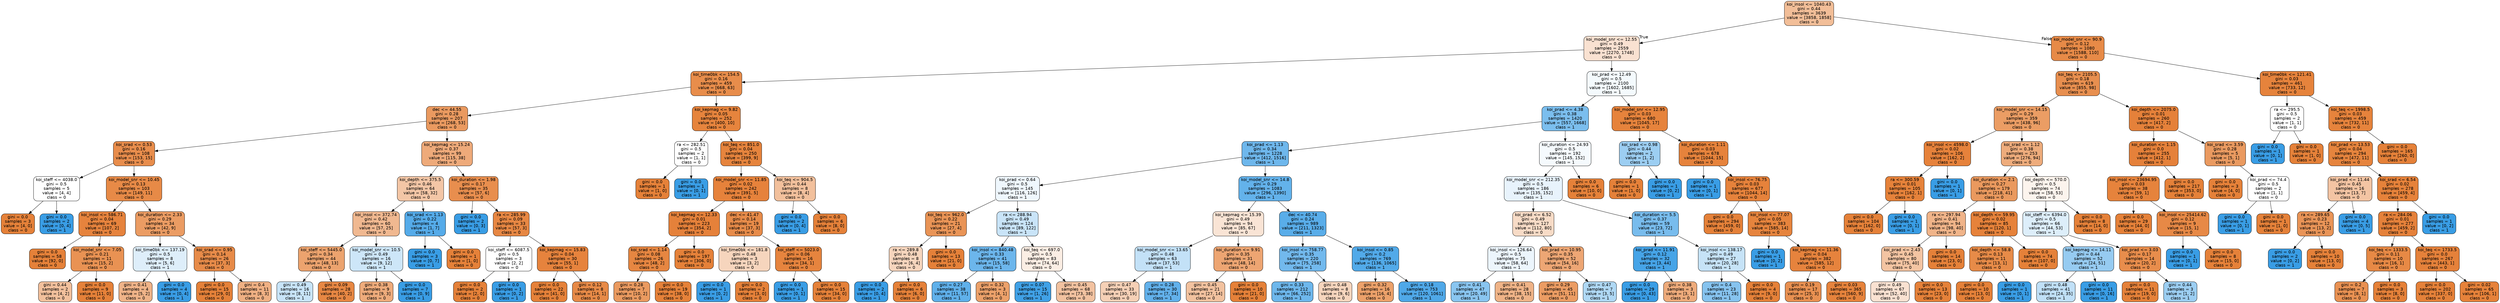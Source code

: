 digraph Tree {
node [shape=box, style="filled, rounded", color="black", fontname=helvetica] ;
edge [fontname=helvetica] ;
0 [label="koi_insol <= 1040.43\ngini = 0.44\nsamples = 3639\nvalue = [3858, 1858]\nclass = 0", fillcolor="#e5813984"] ;
1 [label="koi_model_snr <= 12.55\ngini = 0.49\nsamples = 2559\nvalue = [2270, 1748]\nclass = 0", fillcolor="#e581393b"] ;
0 -> 1 [labeldistance=2.5, labelangle=45, headlabel="True"] ;
2 [label="koi_time0bk <= 154.5\ngini = 0.16\nsamples = 459\nvalue = [668, 63]\nclass = 0", fillcolor="#e58139e7"] ;
1 -> 2 ;
3 [label="dec <= 44.55\ngini = 0.28\nsamples = 207\nvalue = [268, 53]\nclass = 0", fillcolor="#e58139cd"] ;
2 -> 3 ;
4 [label="koi_srad <= 0.53\ngini = 0.16\nsamples = 108\nvalue = [153, 15]\nclass = 0", fillcolor="#e58139e6"] ;
3 -> 4 ;
5 [label="koi_steff <= 4038.0\ngini = 0.5\nsamples = 5\nvalue = [4, 4]\nclass = 0", fillcolor="#e5813900"] ;
4 -> 5 ;
6 [label="gini = 0.0\nsamples = 3\nvalue = [4, 0]\nclass = 0", fillcolor="#e58139ff"] ;
5 -> 6 ;
7 [label="gini = 0.0\nsamples = 2\nvalue = [0, 4]\nclass = 1", fillcolor="#399de5ff"] ;
5 -> 7 ;
8 [label="koi_model_snr <= 10.45\ngini = 0.13\nsamples = 103\nvalue = [149, 11]\nclass = 0", fillcolor="#e58139ec"] ;
4 -> 8 ;
9 [label="koi_insol <= 586.71\ngini = 0.04\nsamples = 69\nvalue = [107, 2]\nclass = 0", fillcolor="#e58139fa"] ;
8 -> 9 ;
10 [label="gini = 0.0\nsamples = 58\nvalue = [92, 0]\nclass = 0", fillcolor="#e58139ff"] ;
9 -> 10 ;
11 [label="koi_model_snr <= 7.05\ngini = 0.21\nsamples = 11\nvalue = [15, 2]\nclass = 0", fillcolor="#e58139dd"] ;
9 -> 11 ;
12 [label="gini = 0.44\nsamples = 2\nvalue = [4, 2]\nclass = 0", fillcolor="#e581397f"] ;
11 -> 12 ;
13 [label="gini = 0.0\nsamples = 9\nvalue = [11, 0]\nclass = 0", fillcolor="#e58139ff"] ;
11 -> 13 ;
14 [label="koi_duration <= 2.33\ngini = 0.29\nsamples = 34\nvalue = [42, 9]\nclass = 0", fillcolor="#e58139c8"] ;
8 -> 14 ;
15 [label="koi_time0bk <= 137.19\ngini = 0.5\nsamples = 8\nvalue = [5, 6]\nclass = 1", fillcolor="#399de52a"] ;
14 -> 15 ;
16 [label="gini = 0.41\nsamples = 4\nvalue = [5, 2]\nclass = 0", fillcolor="#e5813999"] ;
15 -> 16 ;
17 [label="gini = 0.0\nsamples = 4\nvalue = [0, 4]\nclass = 1", fillcolor="#399de5ff"] ;
15 -> 17 ;
18 [label="koi_srad <= 0.95\ngini = 0.14\nsamples = 26\nvalue = [37, 3]\nclass = 0", fillcolor="#e58139ea"] ;
14 -> 18 ;
19 [label="gini = 0.0\nsamples = 15\nvalue = [29, 0]\nclass = 0", fillcolor="#e58139ff"] ;
18 -> 19 ;
20 [label="gini = 0.4\nsamples = 11\nvalue = [8, 3]\nclass = 0", fillcolor="#e581399f"] ;
18 -> 20 ;
21 [label="koi_kepmag <= 15.24\ngini = 0.37\nsamples = 99\nvalue = [115, 38]\nclass = 0", fillcolor="#e58139ab"] ;
3 -> 21 ;
22 [label="koi_depth <= 375.5\ngini = 0.46\nsamples = 64\nvalue = [58, 32]\nclass = 0", fillcolor="#e5813972"] ;
21 -> 22 ;
23 [label="koi_insol <= 372.74\ngini = 0.42\nsamples = 60\nvalue = [57, 25]\nclass = 0", fillcolor="#e581398f"] ;
22 -> 23 ;
24 [label="koi_steff <= 5445.0\ngini = 0.34\nsamples = 44\nvalue = [48, 13]\nclass = 0", fillcolor="#e58139ba"] ;
23 -> 24 ;
25 [label="gini = 0.49\nsamples = 16\nvalue = [8, 11]\nclass = 1", fillcolor="#399de546"] ;
24 -> 25 ;
26 [label="gini = 0.09\nsamples = 28\nvalue = [40, 2]\nclass = 0", fillcolor="#e58139f2"] ;
24 -> 26 ;
27 [label="koi_model_snr <= 10.5\ngini = 0.49\nsamples = 16\nvalue = [9, 12]\nclass = 1", fillcolor="#399de540"] ;
23 -> 27 ;
28 [label="gini = 0.38\nsamples = 9\nvalue = [9, 3]\nclass = 0", fillcolor="#e58139aa"] ;
27 -> 28 ;
29 [label="gini = 0.0\nsamples = 7\nvalue = [0, 9]\nclass = 1", fillcolor="#399de5ff"] ;
27 -> 29 ;
30 [label="koi_srad <= 1.13\ngini = 0.22\nsamples = 4\nvalue = [1, 7]\nclass = 1", fillcolor="#399de5db"] ;
22 -> 30 ;
31 [label="gini = 0.0\nsamples = 3\nvalue = [0, 7]\nclass = 1", fillcolor="#399de5ff"] ;
30 -> 31 ;
32 [label="gini = 0.0\nsamples = 1\nvalue = [1, 0]\nclass = 0", fillcolor="#e58139ff"] ;
30 -> 32 ;
33 [label="koi_duration <= 1.98\ngini = 0.17\nsamples = 35\nvalue = [57, 6]\nclass = 0", fillcolor="#e58139e4"] ;
21 -> 33 ;
34 [label="gini = 0.0\nsamples = 2\nvalue = [0, 3]\nclass = 1", fillcolor="#399de5ff"] ;
33 -> 34 ;
35 [label="ra <= 285.99\ngini = 0.09\nsamples = 33\nvalue = [57, 3]\nclass = 0", fillcolor="#e58139f2"] ;
33 -> 35 ;
36 [label="koi_steff <= 6087.5\ngini = 0.5\nsamples = 3\nvalue = [2, 2]\nclass = 0", fillcolor="#e5813900"] ;
35 -> 36 ;
37 [label="gini = 0.0\nsamples = 2\nvalue = [2, 0]\nclass = 0", fillcolor="#e58139ff"] ;
36 -> 37 ;
38 [label="gini = 0.0\nsamples = 1\nvalue = [0, 2]\nclass = 1", fillcolor="#399de5ff"] ;
36 -> 38 ;
39 [label="koi_kepmag <= 15.83\ngini = 0.04\nsamples = 30\nvalue = [55, 1]\nclass = 0", fillcolor="#e58139fa"] ;
35 -> 39 ;
40 [label="gini = 0.0\nsamples = 22\nvalue = [41, 0]\nclass = 0", fillcolor="#e58139ff"] ;
39 -> 40 ;
41 [label="gini = 0.12\nsamples = 8\nvalue = [14, 1]\nclass = 0", fillcolor="#e58139ed"] ;
39 -> 41 ;
42 [label="koi_kepmag <= 9.82\ngini = 0.05\nsamples = 252\nvalue = [400, 10]\nclass = 0", fillcolor="#e58139f9"] ;
2 -> 42 ;
43 [label="ra <= 282.51\ngini = 0.5\nsamples = 2\nvalue = [1, 1]\nclass = 0", fillcolor="#e5813900"] ;
42 -> 43 ;
44 [label="gini = 0.0\nsamples = 1\nvalue = [1, 0]\nclass = 0", fillcolor="#e58139ff"] ;
43 -> 44 ;
45 [label="gini = 0.0\nsamples = 1\nvalue = [0, 1]\nclass = 1", fillcolor="#399de5ff"] ;
43 -> 45 ;
46 [label="koi_teq <= 851.0\ngini = 0.04\nsamples = 250\nvalue = [399, 9]\nclass = 0", fillcolor="#e58139f9"] ;
42 -> 46 ;
47 [label="koi_model_snr <= 11.85\ngini = 0.02\nsamples = 242\nvalue = [391, 5]\nclass = 0", fillcolor="#e58139fc"] ;
46 -> 47 ;
48 [label="koi_kepmag <= 12.33\ngini = 0.01\nsamples = 223\nvalue = [354, 2]\nclass = 0", fillcolor="#e58139fe"] ;
47 -> 48 ;
49 [label="koi_srad <= 1.14\ngini = 0.08\nsamples = 26\nvalue = [48, 2]\nclass = 0", fillcolor="#e58139f4"] ;
48 -> 49 ;
50 [label="gini = 0.28\nsamples = 7\nvalue = [10, 2]\nclass = 0", fillcolor="#e58139cc"] ;
49 -> 50 ;
51 [label="gini = 0.0\nsamples = 19\nvalue = [38, 0]\nclass = 0", fillcolor="#e58139ff"] ;
49 -> 51 ;
52 [label="gini = 0.0\nsamples = 197\nvalue = [306, 0]\nclass = 0", fillcolor="#e58139ff"] ;
48 -> 52 ;
53 [label="dec <= 41.47\ngini = 0.14\nsamples = 19\nvalue = [37, 3]\nclass = 0", fillcolor="#e58139ea"] ;
47 -> 53 ;
54 [label="koi_time0bk <= 181.8\ngini = 0.48\nsamples = 3\nvalue = [3, 2]\nclass = 0", fillcolor="#e5813955"] ;
53 -> 54 ;
55 [label="gini = 0.0\nsamples = 1\nvalue = [0, 2]\nclass = 1", fillcolor="#399de5ff"] ;
54 -> 55 ;
56 [label="gini = 0.0\nsamples = 2\nvalue = [3, 0]\nclass = 0", fillcolor="#e58139ff"] ;
54 -> 56 ;
57 [label="koi_steff <= 5023.0\ngini = 0.06\nsamples = 16\nvalue = [34, 1]\nclass = 0", fillcolor="#e58139f8"] ;
53 -> 57 ;
58 [label="gini = 0.0\nsamples = 1\nvalue = [0, 1]\nclass = 1", fillcolor="#399de5ff"] ;
57 -> 58 ;
59 [label="gini = 0.0\nsamples = 15\nvalue = [34, 0]\nclass = 0", fillcolor="#e58139ff"] ;
57 -> 59 ;
60 [label="koi_teq <= 904.5\ngini = 0.44\nsamples = 8\nvalue = [8, 4]\nclass = 0", fillcolor="#e581397f"] ;
46 -> 60 ;
61 [label="gini = 0.0\nsamples = 2\nvalue = [0, 4]\nclass = 1", fillcolor="#399de5ff"] ;
60 -> 61 ;
62 [label="gini = 0.0\nsamples = 6\nvalue = [8, 0]\nclass = 0", fillcolor="#e58139ff"] ;
60 -> 62 ;
63 [label="koi_prad <= 12.49\ngini = 0.5\nsamples = 2100\nvalue = [1602, 1685]\nclass = 1", fillcolor="#399de50d"] ;
1 -> 63 ;
64 [label="koi_prad <= 4.38\ngini = 0.38\nsamples = 1420\nvalue = [557, 1668]\nclass = 1", fillcolor="#399de5aa"] ;
63 -> 64 ;
65 [label="koi_prad <= 1.13\ngini = 0.34\nsamples = 1228\nvalue = [412, 1516]\nclass = 1", fillcolor="#399de5ba"] ;
64 -> 65 ;
66 [label="koi_prad <= 0.64\ngini = 0.5\nsamples = 145\nvalue = [116, 126]\nclass = 1", fillcolor="#399de514"] ;
65 -> 66 ;
67 [label="koi_teq <= 962.0\ngini = 0.22\nsamples = 21\nvalue = [27, 4]\nclass = 0", fillcolor="#e58139d9"] ;
66 -> 67 ;
68 [label="ra <= 289.8\ngini = 0.48\nsamples = 8\nvalue = [6, 4]\nclass = 0", fillcolor="#e5813955"] ;
67 -> 68 ;
69 [label="gini = 0.0\nsamples = 2\nvalue = [0, 4]\nclass = 1", fillcolor="#399de5ff"] ;
68 -> 69 ;
70 [label="gini = 0.0\nsamples = 6\nvalue = [6, 0]\nclass = 0", fillcolor="#e58139ff"] ;
68 -> 70 ;
71 [label="gini = 0.0\nsamples = 13\nvalue = [21, 0]\nclass = 0", fillcolor="#e58139ff"] ;
67 -> 71 ;
72 [label="ra <= 288.94\ngini = 0.49\nsamples = 124\nvalue = [89, 122]\nclass = 1", fillcolor="#399de545"] ;
66 -> 72 ;
73 [label="koi_insol <= 840.48\ngini = 0.33\nsamples = 41\nvalue = [15, 58]\nclass = 1", fillcolor="#399de5bd"] ;
72 -> 73 ;
74 [label="gini = 0.27\nsamples = 38\nvalue = [11, 57]\nclass = 1", fillcolor="#399de5ce"] ;
73 -> 74 ;
75 [label="gini = 0.32\nsamples = 3\nvalue = [4, 1]\nclass = 0", fillcolor="#e58139bf"] ;
73 -> 75 ;
76 [label="koi_teq <= 697.0\ngini = 0.5\nsamples = 83\nvalue = [74, 64]\nclass = 0", fillcolor="#e5813922"] ;
72 -> 76 ;
77 [label="gini = 0.07\nsamples = 15\nvalue = [1, 26]\nclass = 1", fillcolor="#399de5f5"] ;
76 -> 77 ;
78 [label="gini = 0.45\nsamples = 68\nvalue = [73, 38]\nclass = 0", fillcolor="#e581397a"] ;
76 -> 78 ;
79 [label="koi_model_snr <= 14.8\ngini = 0.29\nsamples = 1083\nvalue = [296, 1390]\nclass = 1", fillcolor="#399de5c9"] ;
65 -> 79 ;
80 [label="koi_kepmag <= 15.39\ngini = 0.49\nsamples = 94\nvalue = [85, 67]\nclass = 0", fillcolor="#e5813936"] ;
79 -> 80 ;
81 [label="koi_model_snr <= 13.65\ngini = 0.48\nsamples = 63\nvalue = [37, 53]\nclass = 1", fillcolor="#399de54d"] ;
80 -> 81 ;
82 [label="gini = 0.47\nsamples = 33\nvalue = [30, 19]\nclass = 0", fillcolor="#e581395e"] ;
81 -> 82 ;
83 [label="gini = 0.28\nsamples = 30\nvalue = [7, 34]\nclass = 1", fillcolor="#399de5ca"] ;
81 -> 83 ;
84 [label="koi_duration <= 9.91\ngini = 0.35\nsamples = 31\nvalue = [48, 14]\nclass = 0", fillcolor="#e58139b5"] ;
80 -> 84 ;
85 [label="gini = 0.45\nsamples = 21\nvalue = [27, 14]\nclass = 0", fillcolor="#e581397b"] ;
84 -> 85 ;
86 [label="gini = 0.0\nsamples = 10\nvalue = [21, 0]\nclass = 0", fillcolor="#e58139ff"] ;
84 -> 86 ;
87 [label="dec <= 40.74\ngini = 0.24\nsamples = 989\nvalue = [211, 1323]\nclass = 1", fillcolor="#399de5d6"] ;
79 -> 87 ;
88 [label="koi_insol <= 758.77\ngini = 0.35\nsamples = 220\nvalue = [75, 258]\nclass = 1", fillcolor="#399de5b5"] ;
87 -> 88 ;
89 [label="gini = 0.33\nsamples = 212\nvalue = [66, 252]\nclass = 1", fillcolor="#399de5bc"] ;
88 -> 89 ;
90 [label="gini = 0.48\nsamples = 8\nvalue = [9, 6]\nclass = 0", fillcolor="#e5813955"] ;
88 -> 90 ;
91 [label="koi_insol <= 0.85\ngini = 0.2\nsamples = 769\nvalue = [136, 1065]\nclass = 1", fillcolor="#399de5de"] ;
87 -> 91 ;
92 [label="gini = 0.32\nsamples = 16\nvalue = [16, 4]\nclass = 0", fillcolor="#e58139bf"] ;
91 -> 92 ;
93 [label="gini = 0.18\nsamples = 753\nvalue = [120, 1061]\nclass = 1", fillcolor="#399de5e2"] ;
91 -> 93 ;
94 [label="koi_duration <= 24.93\ngini = 0.5\nsamples = 192\nvalue = [145, 152]\nclass = 1", fillcolor="#399de50c"] ;
64 -> 94 ;
95 [label="koi_model_snr <= 212.35\ngini = 0.5\nsamples = 186\nvalue = [135, 152]\nclass = 1", fillcolor="#399de51d"] ;
94 -> 95 ;
96 [label="koi_prad <= 6.52\ngini = 0.49\nsamples = 127\nvalue = [112, 80]\nclass = 0", fillcolor="#e5813949"] ;
95 -> 96 ;
97 [label="koi_insol <= 126.64\ngini = 0.5\nsamples = 75\nvalue = [58, 64]\nclass = 1", fillcolor="#399de518"] ;
96 -> 97 ;
98 [label="gini = 0.41\nsamples = 47\nvalue = [20, 49]\nclass = 1", fillcolor="#399de597"] ;
97 -> 98 ;
99 [label="gini = 0.41\nsamples = 28\nvalue = [38, 15]\nclass = 0", fillcolor="#e581399a"] ;
97 -> 99 ;
100 [label="koi_prad <= 10.95\ngini = 0.35\nsamples = 52\nvalue = [54, 16]\nclass = 0", fillcolor="#e58139b3"] ;
96 -> 100 ;
101 [label="gini = 0.29\nsamples = 45\nvalue = [51, 11]\nclass = 0", fillcolor="#e58139c8"] ;
100 -> 101 ;
102 [label="gini = 0.47\nsamples = 7\nvalue = [3, 5]\nclass = 1", fillcolor="#399de566"] ;
100 -> 102 ;
103 [label="koi_duration <= 5.5\ngini = 0.37\nsamples = 59\nvalue = [23, 72]\nclass = 1", fillcolor="#399de5ae"] ;
95 -> 103 ;
104 [label="koi_prad <= 11.91\ngini = 0.12\nsamples = 32\nvalue = [3, 44]\nclass = 1", fillcolor="#399de5ee"] ;
103 -> 104 ;
105 [label="gini = 0.0\nsamples = 29\nvalue = [0, 43]\nclass = 1", fillcolor="#399de5ff"] ;
104 -> 105 ;
106 [label="gini = 0.38\nsamples = 3\nvalue = [3, 1]\nclass = 0", fillcolor="#e58139aa"] ;
104 -> 106 ;
107 [label="koi_insol <= 138.17\ngini = 0.49\nsamples = 27\nvalue = [20, 28]\nclass = 1", fillcolor="#399de549"] ;
103 -> 107 ;
108 [label="gini = 0.4\nsamples = 23\nvalue = [11, 28]\nclass = 1", fillcolor="#399de59b"] ;
107 -> 108 ;
109 [label="gini = 0.0\nsamples = 4\nvalue = [9, 0]\nclass = 0", fillcolor="#e58139ff"] ;
107 -> 109 ;
110 [label="gini = 0.0\nsamples = 6\nvalue = [10, 0]\nclass = 0", fillcolor="#e58139ff"] ;
94 -> 110 ;
111 [label="koi_model_snr <= 12.95\ngini = 0.03\nsamples = 680\nvalue = [1045, 17]\nclass = 0", fillcolor="#e58139fb"] ;
63 -> 111 ;
112 [label="koi_srad <= 0.98\ngini = 0.44\nsamples = 2\nvalue = [1, 2]\nclass = 1", fillcolor="#399de57f"] ;
111 -> 112 ;
113 [label="gini = 0.0\nsamples = 1\nvalue = [1, 0]\nclass = 0", fillcolor="#e58139ff"] ;
112 -> 113 ;
114 [label="gini = 0.0\nsamples = 1\nvalue = [0, 2]\nclass = 1", fillcolor="#399de5ff"] ;
112 -> 114 ;
115 [label="koi_duration <= 1.11\ngini = 0.03\nsamples = 678\nvalue = [1044, 15]\nclass = 0", fillcolor="#e58139fb"] ;
111 -> 115 ;
116 [label="gini = 0.0\nsamples = 1\nvalue = [0, 1]\nclass = 1", fillcolor="#399de5ff"] ;
115 -> 116 ;
117 [label="koi_insol <= 76.75\ngini = 0.03\nsamples = 677\nvalue = [1044, 14]\nclass = 0", fillcolor="#e58139fc"] ;
115 -> 117 ;
118 [label="gini = 0.0\nsamples = 294\nvalue = [459, 0]\nclass = 0", fillcolor="#e58139ff"] ;
117 -> 118 ;
119 [label="koi_insol <= 77.07\ngini = 0.05\nsamples = 383\nvalue = [585, 14]\nclass = 0", fillcolor="#e58139f9"] ;
117 -> 119 ;
120 [label="gini = 0.0\nsamples = 1\nvalue = [0, 2]\nclass = 1", fillcolor="#399de5ff"] ;
119 -> 120 ;
121 [label="koi_kepmag <= 11.36\ngini = 0.04\nsamples = 382\nvalue = [585, 12]\nclass = 0", fillcolor="#e58139fa"] ;
119 -> 121 ;
122 [label="gini = 0.19\nsamples = 17\nvalue = [25, 3]\nclass = 0", fillcolor="#e58139e0"] ;
121 -> 122 ;
123 [label="gini = 0.03\nsamples = 365\nvalue = [560, 9]\nclass = 0", fillcolor="#e58139fb"] ;
121 -> 123 ;
124 [label="koi_model_snr <= 90.9\ngini = 0.12\nsamples = 1080\nvalue = [1588, 110]\nclass = 0", fillcolor="#e58139ed"] ;
0 -> 124 [labeldistance=2.5, labelangle=-45, headlabel="False"] ;
125 [label="koi_teq <= 2105.5\ngini = 0.18\nsamples = 619\nvalue = [855, 98]\nclass = 0", fillcolor="#e58139e2"] ;
124 -> 125 ;
126 [label="koi_model_snr <= 14.15\ngini = 0.29\nsamples = 359\nvalue = [438, 96]\nclass = 0", fillcolor="#e58139c7"] ;
125 -> 126 ;
127 [label="koi_insol <= 4598.0\ngini = 0.02\nsamples = 106\nvalue = [162, 2]\nclass = 0", fillcolor="#e58139fc"] ;
126 -> 127 ;
128 [label="ra <= 300.59\ngini = 0.01\nsamples = 105\nvalue = [162, 1]\nclass = 0", fillcolor="#e58139fd"] ;
127 -> 128 ;
129 [label="gini = 0.0\nsamples = 104\nvalue = [162, 0]\nclass = 0", fillcolor="#e58139ff"] ;
128 -> 129 ;
130 [label="gini = 0.0\nsamples = 1\nvalue = [0, 1]\nclass = 1", fillcolor="#399de5ff"] ;
128 -> 130 ;
131 [label="gini = 0.0\nsamples = 1\nvalue = [0, 1]\nclass = 1", fillcolor="#399de5ff"] ;
127 -> 131 ;
132 [label="koi_srad <= 1.12\ngini = 0.38\nsamples = 253\nvalue = [276, 94]\nclass = 0", fillcolor="#e58139a8"] ;
126 -> 132 ;
133 [label="koi_duration <= 2.1\ngini = 0.27\nsamples = 179\nvalue = [218, 41]\nclass = 0", fillcolor="#e58139cf"] ;
132 -> 133 ;
134 [label="ra <= 297.94\ngini = 0.41\nsamples = 94\nvalue = [98, 40]\nclass = 0", fillcolor="#e5813997"] ;
133 -> 134 ;
135 [label="koi_prad <= 2.43\ngini = 0.45\nsamples = 80\nvalue = [75, 40]\nclass = 0", fillcolor="#e5813977"] ;
134 -> 135 ;
136 [label="gini = 0.49\nsamples = 67\nvalue = [52, 40]\nclass = 0", fillcolor="#e581393b"] ;
135 -> 136 ;
137 [label="gini = 0.0\nsamples = 13\nvalue = [23, 0]\nclass = 0", fillcolor="#e58139ff"] ;
135 -> 137 ;
138 [label="gini = 0.0\nsamples = 14\nvalue = [23, 0]\nclass = 0", fillcolor="#e58139ff"] ;
134 -> 138 ;
139 [label="koi_depth <= 59.95\ngini = 0.02\nsamples = 85\nvalue = [120, 1]\nclass = 0", fillcolor="#e58139fd"] ;
133 -> 139 ;
140 [label="koi_depth <= 58.8\ngini = 0.13\nsamples = 11\nvalue = [13, 1]\nclass = 0", fillcolor="#e58139eb"] ;
139 -> 140 ;
141 [label="gini = 0.0\nsamples = 10\nvalue = [13, 0]\nclass = 0", fillcolor="#e58139ff"] ;
140 -> 141 ;
142 [label="gini = 0.0\nsamples = 1\nvalue = [0, 1]\nclass = 1", fillcolor="#399de5ff"] ;
140 -> 142 ;
143 [label="gini = 0.0\nsamples = 74\nvalue = [107, 0]\nclass = 0", fillcolor="#e58139ff"] ;
139 -> 143 ;
144 [label="koi_depth <= 570.0\ngini = 0.5\nsamples = 74\nvalue = [58, 53]\nclass = 0", fillcolor="#e5813916"] ;
132 -> 144 ;
145 [label="koi_steff <= 6394.0\ngini = 0.5\nsamples = 66\nvalue = [44, 53]\nclass = 1", fillcolor="#399de52b"] ;
144 -> 145 ;
146 [label="koi_kepmag <= 14.11\ngini = 0.44\nsamples = 52\nvalue = [24, 51]\nclass = 1", fillcolor="#399de587"] ;
145 -> 146 ;
147 [label="gini = 0.48\nsamples = 41\nvalue = [24, 35]\nclass = 1", fillcolor="#399de550"] ;
146 -> 147 ;
148 [label="gini = 0.0\nsamples = 11\nvalue = [0, 16]\nclass = 1", fillcolor="#399de5ff"] ;
146 -> 148 ;
149 [label="koi_prad <= 3.03\ngini = 0.17\nsamples = 14\nvalue = [20, 2]\nclass = 0", fillcolor="#e58139e6"] ;
145 -> 149 ;
150 [label="gini = 0.0\nsamples = 11\nvalue = [19, 0]\nclass = 0", fillcolor="#e58139ff"] ;
149 -> 150 ;
151 [label="gini = 0.44\nsamples = 3\nvalue = [1, 2]\nclass = 1", fillcolor="#399de57f"] ;
149 -> 151 ;
152 [label="gini = 0.0\nsamples = 8\nvalue = [14, 0]\nclass = 0", fillcolor="#e58139ff"] ;
144 -> 152 ;
153 [label="koi_depth <= 2075.0\ngini = 0.01\nsamples = 260\nvalue = [417, 2]\nclass = 0", fillcolor="#e58139fe"] ;
125 -> 153 ;
154 [label="koi_duration <= 1.15\ngini = 0.0\nsamples = 255\nvalue = [412, 1]\nclass = 0", fillcolor="#e58139fe"] ;
153 -> 154 ;
155 [label="koi_insol <= 23694.95\ngini = 0.03\nsamples = 38\nvalue = [59, 1]\nclass = 0", fillcolor="#e58139fb"] ;
154 -> 155 ;
156 [label="gini = 0.0\nsamples = 29\nvalue = [44, 0]\nclass = 0", fillcolor="#e58139ff"] ;
155 -> 156 ;
157 [label="koi_insol <= 25414.62\ngini = 0.12\nsamples = 9\nvalue = [15, 1]\nclass = 0", fillcolor="#e58139ee"] ;
155 -> 157 ;
158 [label="gini = 0.0\nsamples = 1\nvalue = [0, 1]\nclass = 1", fillcolor="#399de5ff"] ;
157 -> 158 ;
159 [label="gini = 0.0\nsamples = 8\nvalue = [15, 0]\nclass = 0", fillcolor="#e58139ff"] ;
157 -> 159 ;
160 [label="gini = 0.0\nsamples = 217\nvalue = [353, 0]\nclass = 0", fillcolor="#e58139ff"] ;
154 -> 160 ;
161 [label="koi_srad <= 3.59\ngini = 0.28\nsamples = 5\nvalue = [5, 1]\nclass = 0", fillcolor="#e58139cc"] ;
153 -> 161 ;
162 [label="gini = 0.0\nsamples = 3\nvalue = [4, 0]\nclass = 0", fillcolor="#e58139ff"] ;
161 -> 162 ;
163 [label="koi_prad <= 74.4\ngini = 0.5\nsamples = 2\nvalue = [1, 1]\nclass = 0", fillcolor="#e5813900"] ;
161 -> 163 ;
164 [label="gini = 0.0\nsamples = 1\nvalue = [0, 1]\nclass = 1", fillcolor="#399de5ff"] ;
163 -> 164 ;
165 [label="gini = 0.0\nsamples = 1\nvalue = [1, 0]\nclass = 0", fillcolor="#e58139ff"] ;
163 -> 165 ;
166 [label="koi_time0bk <= 121.41\ngini = 0.03\nsamples = 461\nvalue = [733, 12]\nclass = 0", fillcolor="#e58139fb"] ;
124 -> 166 ;
167 [label="ra <= 295.5\ngini = 0.5\nsamples = 2\nvalue = [1, 1]\nclass = 0", fillcolor="#e5813900"] ;
166 -> 167 ;
168 [label="gini = 0.0\nsamples = 1\nvalue = [0, 1]\nclass = 1", fillcolor="#399de5ff"] ;
167 -> 168 ;
169 [label="gini = 0.0\nsamples = 1\nvalue = [1, 0]\nclass = 0", fillcolor="#e58139ff"] ;
167 -> 169 ;
170 [label="koi_teq <= 1998.5\ngini = 0.03\nsamples = 459\nvalue = [732, 11]\nclass = 0", fillcolor="#e58139fb"] ;
166 -> 170 ;
171 [label="koi_prad <= 13.53\ngini = 0.04\nsamples = 294\nvalue = [472, 11]\nclass = 0", fillcolor="#e58139f9"] ;
170 -> 171 ;
172 [label="koi_prad <= 11.44\ngini = 0.45\nsamples = 16\nvalue = [13, 7]\nclass = 0", fillcolor="#e5813976"] ;
171 -> 172 ;
173 [label="ra <= 289.65\ngini = 0.23\nsamples = 12\nvalue = [13, 2]\nclass = 0", fillcolor="#e58139d8"] ;
172 -> 173 ;
174 [label="gini = 0.0\nsamples = 2\nvalue = [0, 2]\nclass = 1", fillcolor="#399de5ff"] ;
173 -> 174 ;
175 [label="gini = 0.0\nsamples = 10\nvalue = [13, 0]\nclass = 0", fillcolor="#e58139ff"] ;
173 -> 175 ;
176 [label="gini = 0.0\nsamples = 4\nvalue = [0, 5]\nclass = 1", fillcolor="#399de5ff"] ;
172 -> 176 ;
177 [label="koi_srad <= 6.54\ngini = 0.02\nsamples = 278\nvalue = [459, 4]\nclass = 0", fillcolor="#e58139fd"] ;
171 -> 177 ;
178 [label="ra <= 284.06\ngini = 0.01\nsamples = 277\nvalue = [459, 2]\nclass = 0", fillcolor="#e58139fe"] ;
177 -> 178 ;
179 [label="koi_teq <= 1333.5\ngini = 0.11\nsamples = 10\nvalue = [16, 1]\nclass = 0", fillcolor="#e58139ef"] ;
178 -> 179 ;
180 [label="gini = 0.2\nsamples = 7\nvalue = [8, 1]\nclass = 0", fillcolor="#e58139df"] ;
179 -> 180 ;
181 [label="gini = 0.0\nsamples = 3\nvalue = [8, 0]\nclass = 0", fillcolor="#e58139ff"] ;
179 -> 181 ;
182 [label="koi_teq <= 1733.5\ngini = 0.0\nsamples = 267\nvalue = [443, 1]\nclass = 0", fillcolor="#e58139fe"] ;
178 -> 182 ;
183 [label="gini = 0.0\nsamples = 202\nvalue = [337, 0]\nclass = 0", fillcolor="#e58139ff"] ;
182 -> 183 ;
184 [label="gini = 0.02\nsamples = 65\nvalue = [106, 1]\nclass = 0", fillcolor="#e58139fd"] ;
182 -> 184 ;
185 [label="gini = 0.0\nsamples = 1\nvalue = [0, 2]\nclass = 1", fillcolor="#399de5ff"] ;
177 -> 185 ;
186 [label="gini = 0.0\nsamples = 165\nvalue = [260, 0]\nclass = 0", fillcolor="#e58139ff"] ;
170 -> 186 ;
}